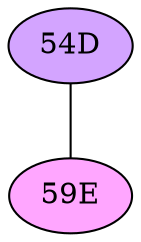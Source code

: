// The Round Table
graph {
	"54D" [fillcolor="#D3A4FF" style=radial]
	"59E" [fillcolor="#FFA6FF" style=radial]
	"54D" -- "59E" [penwidth=1]
}
